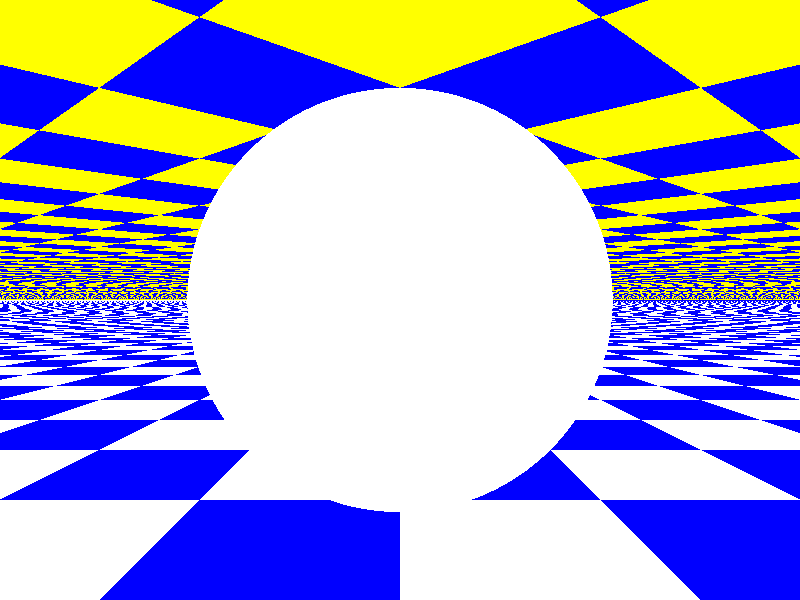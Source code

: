 #include "colors.inc"

global_settings{
        photons{
                count 20000
        }
}                

camera{
        location <0,0,0>
        look_at <0,1,0>
        up <0,1,0>
        right <-1.33,0,0>
}

light_source{
        <2,1,.5>
        color White
//        area_light y, z, 10, 10
        fade_distance 3
        fade_power 3
        photons{
                reflection on
        }                        
}

plane{
        <0,0,1>,-1
        pigment{
                checker color Blue color White
        }
}

plane{
        <0,0,1>,1
        pigment{
                checker color Blue color Yellow
        }
        rotate z*45
}                       

sphere{
        <0,3,0>, 1
        texture{
                pigment{
                        color White
                }
                finish{
                        ambient 0
                        //diffuse 1
                        phong .1
                        reflection{
                                rgb <1,1,1>
                        }                                     
                }
                normal{
                        bumps 3 scale .1
                }                    
        }
        photons{
                target
                reflection on
        }            
}                                                                                                                                                              